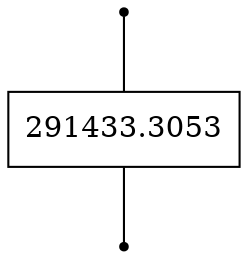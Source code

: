 graph {
start_2092769598 [shape = point;]
end_2092769598 [shape = point;]
2092769598 [shape = record; label = 291433.3053]
start_2092769598 -- 2092769598
2092769598 -- end_2092769598

}
